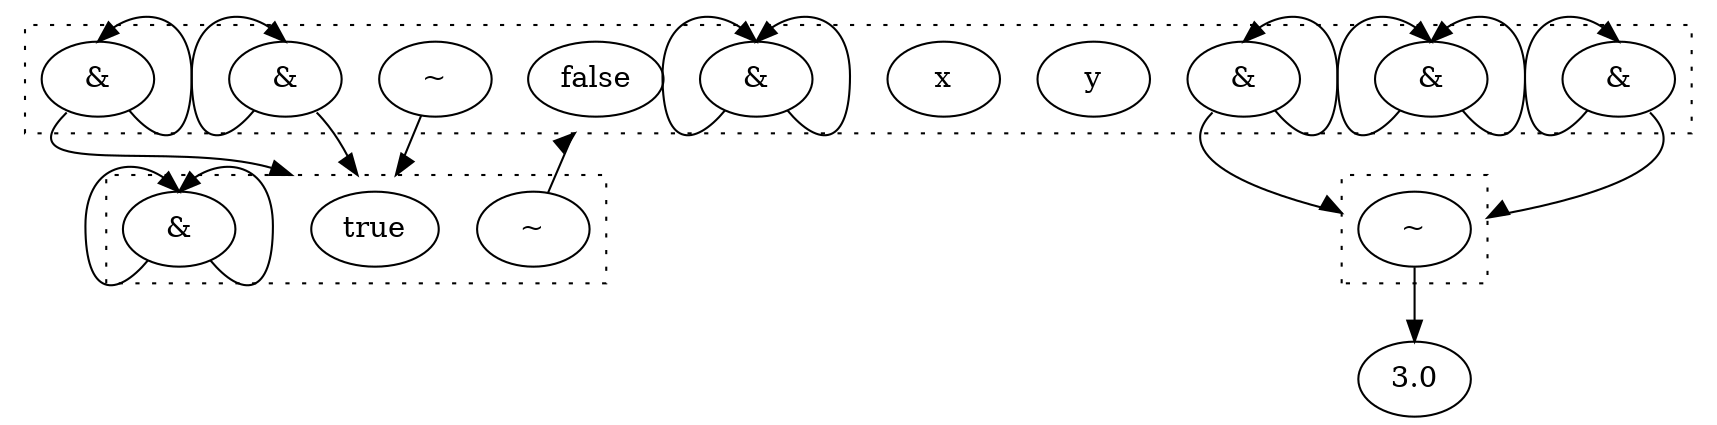 digraph egraph {
  compound=true
  clusterrank=local
  subgraph cluster_0 {
    style=dotted
    0.0[label = "false"]
    0.1[label = "&"]
    0.2[label = "~"]
    0.3[label = "y"]
    0.4[label = "x"]
    0.5[label = "&"]
    0.6[label = "&"]
    0.7[label = "&"]
    0.8[label = "&"]
    0.9[label = "&"]
  }
  subgraph cluster_2 {
    style=dotted
    2.0[label = "true"]
    2.1[label = "~"]
    2.2[label = "&"]
  }
  subgraph cluster_6 {
    style=dotted
    6.0[label = "~"]
  }
  0.1:sw -> 0.1:n [lhead = cluster_0, ]
  0.1:se -> 0.1:n [lhead = cluster_0, ]
  0.2 -> 2.0 [lhead = cluster_2, ]
  0.5:sw -> 0.5:n [lhead = cluster_0, ]
  0.5:se -> 0.5:n [lhead = cluster_0, ]
  0.6:sw -> 0.6:n [lhead = cluster_0, ]
  0.6:se -> 2.0 [lhead = cluster_2, ]
  0.7:sw -> 0.7:n [lhead = cluster_0, ]
  0.7:se -> 6.0 [lhead = cluster_6, ]
  0.8:sw -> 2.0 [lhead = cluster_2, ]
  0.8:se -> 0.8:n [lhead = cluster_0, ]
  0.9:sw -> 6.0 [lhead = cluster_6, ]
  0.9:se -> 0.9:n [lhead = cluster_0, ]
  2.1 -> 0.0 [lhead = cluster_0, ]
  2.2:sw -> 2.2:n [lhead = cluster_2, ]
  2.2:se -> 2.2:n [lhead = cluster_2, ]
  6.0 -> 3.0 [lhead = cluster_0, ]
}